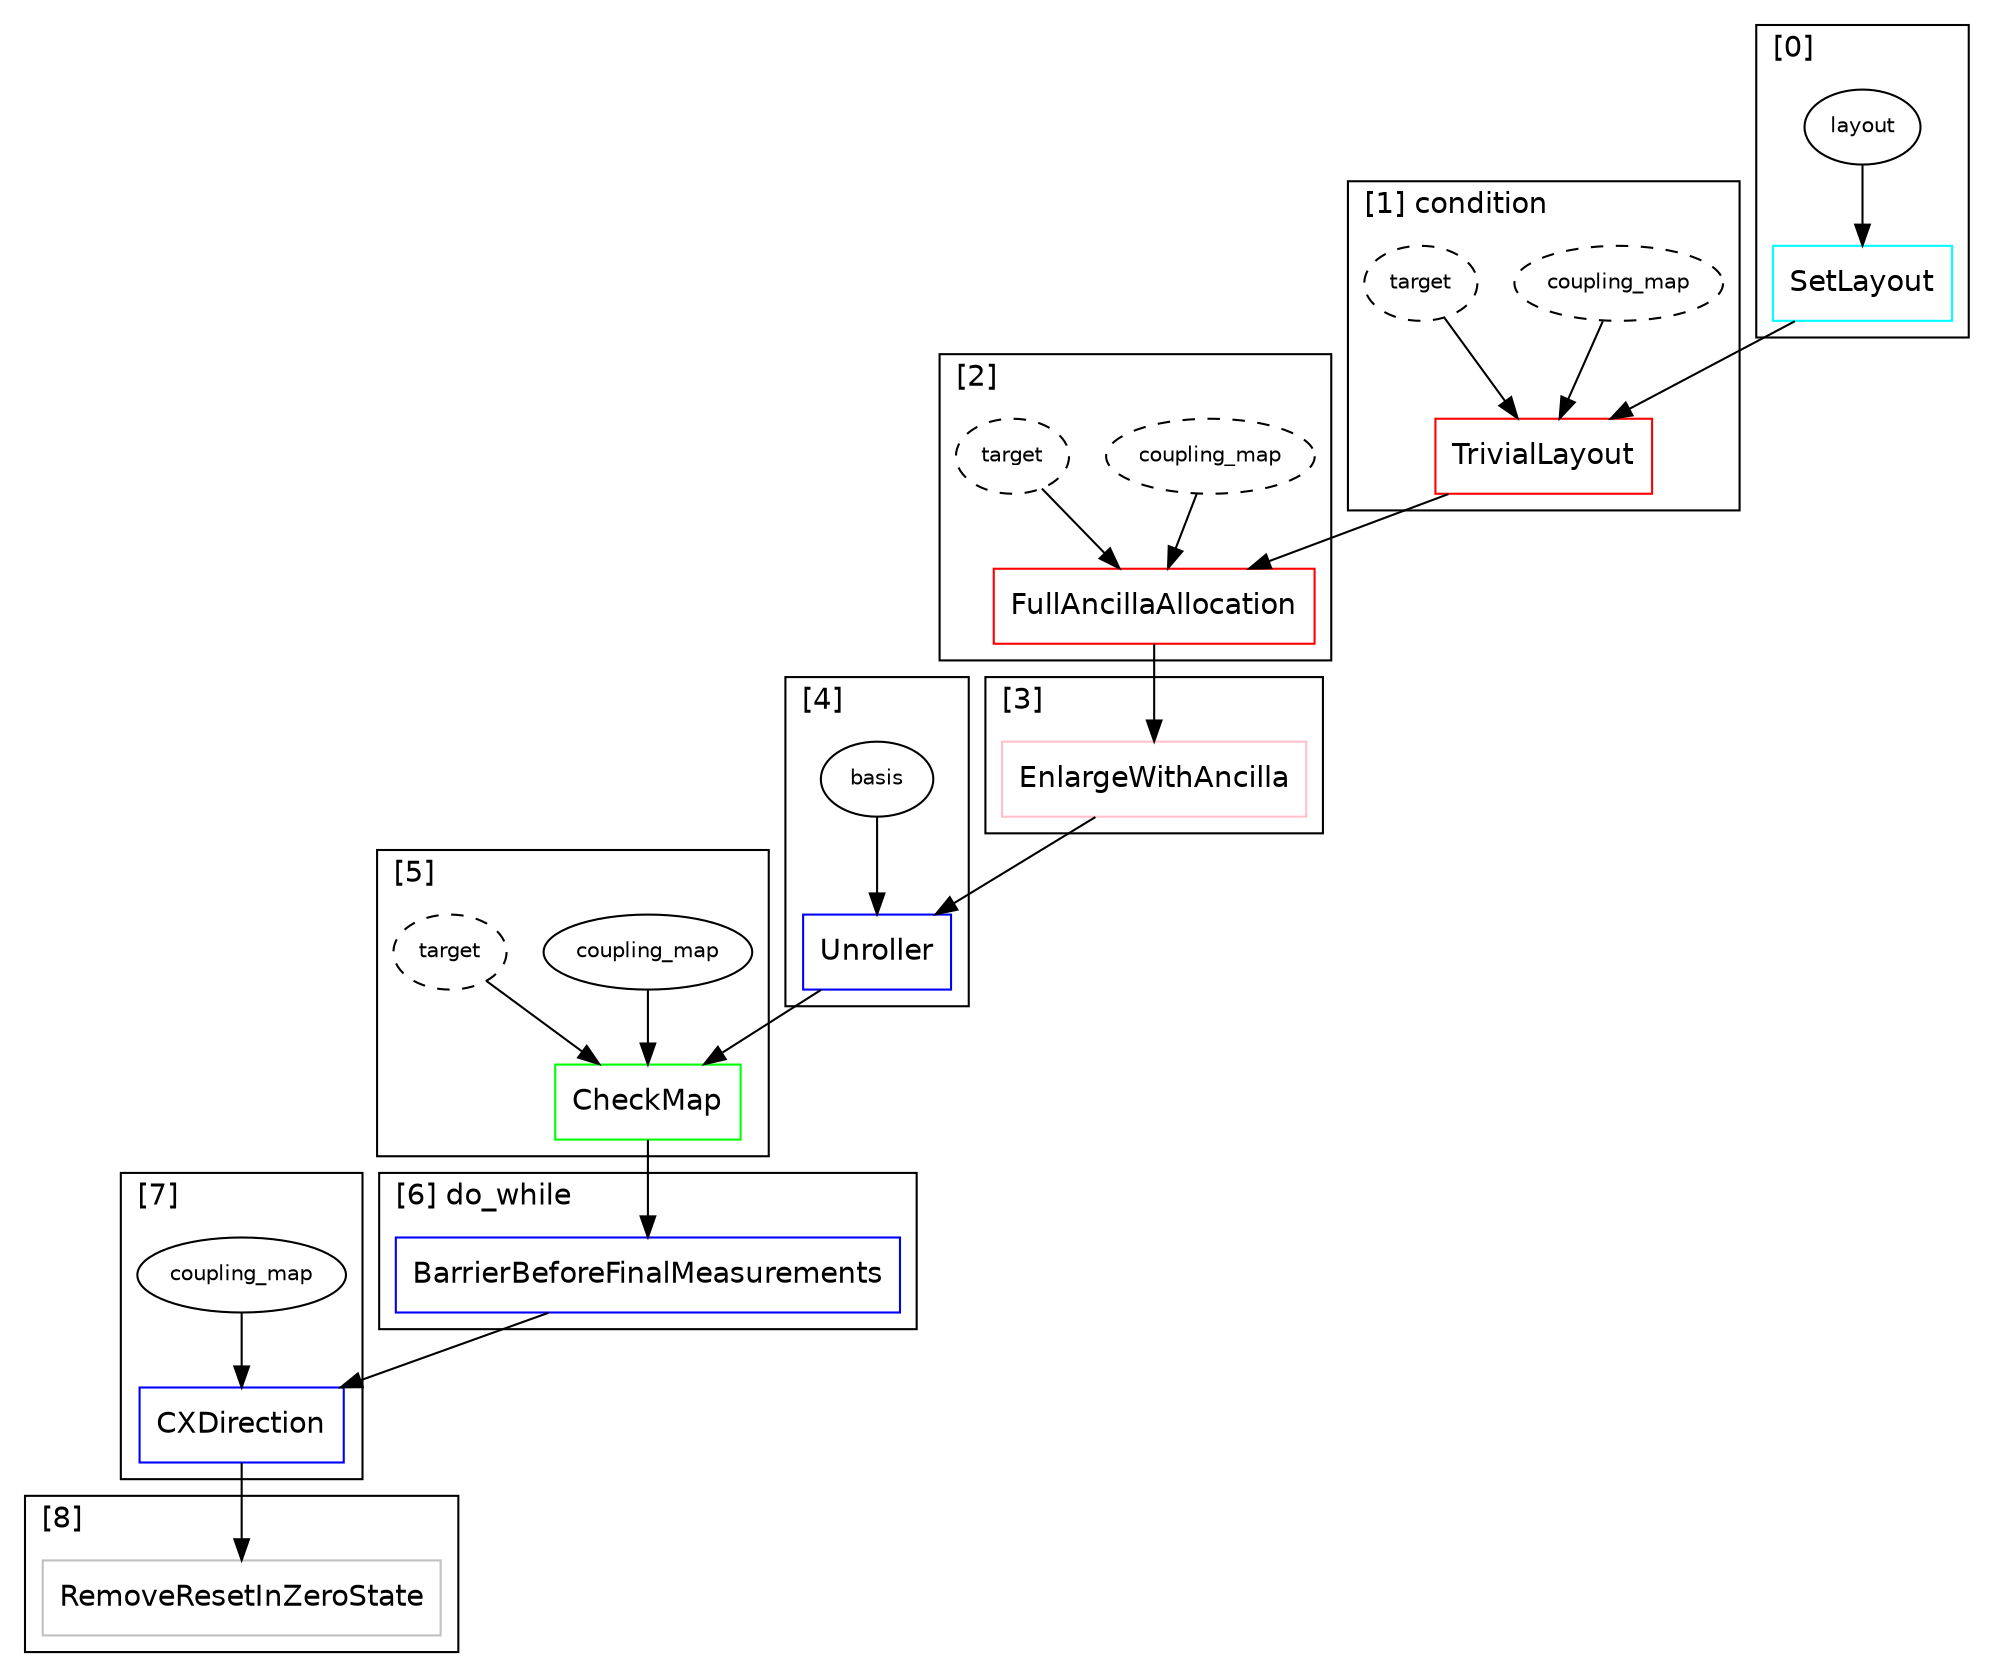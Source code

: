 digraph G {
subgraph cluster_0 {
fontname=helvetica;
label="[0] ";
labeljust=l;
1 [color=cyan, fontname=helvetica, label=SetLayout, shape=rectangle];
2 [color=black, fontname=helvetica, fontsize=10, label=layout, shape=ellipse, style=solid];
2 -> 1;
}

subgraph cluster_3 {
fontname=helvetica;
label="[1] condition";
labeljust=l;
4 [color=red, fontname=helvetica, label=TrivialLayout, shape=rectangle];
5 [color=black, fontname=helvetica, fontsize=10, label=coupling_map, shape=ellipse, style=dashed];
5 -> 4;
6 [color=black, fontname=helvetica, fontsize=10, label=target, shape=ellipse, style=dashed];
6 -> 4;
1 -> 4;
}

subgraph cluster_7 {
fontname=helvetica;
label="[2] ";
labeljust=l;
8 [color=red, fontname=helvetica, label=FullAncillaAllocation, shape=rectangle];
9 [color=black, fontname=helvetica, fontsize=10, label=coupling_map, shape=ellipse, style=dashed];
9 -> 8;
10 [color=black, fontname=helvetica, fontsize=10, label=target, shape=ellipse, style=dashed];
10 -> 8;
4 -> 8;
}

subgraph cluster_11 {
fontname=helvetica;
label="[3] ";
labeljust=l;
12 [color=pink, fontname=helvetica, label=EnlargeWithAncilla, shape=rectangle];
8 -> 12;
}

subgraph cluster_13 {
fontname=helvetica;
label="[4] ";
labeljust=l;
14 [color=blue, fontname=helvetica, label=Unroller, shape=rectangle];
15 [color=black, fontname=helvetica, fontsize=10, label=basis, shape=ellipse, style=solid];
15 -> 14;
12 -> 14;
}

subgraph cluster_16 {
fontname=helvetica;
label="[5] ";
labeljust=l;
17 [color=green, fontname=helvetica, label=CheckMap, shape=rectangle];
18 [color=black, fontname=helvetica, fontsize=10, label=coupling_map, shape=ellipse, style=solid];
18 -> 17;
19 [color=black, fontname=helvetica, fontsize=10, label=target, shape=ellipse, style=dashed];
19 -> 17;
14 -> 17;
}

subgraph cluster_20 {
fontname=helvetica;
label="[6] do_while";
labeljust=l;
21 [color=blue, fontname=helvetica, label=BarrierBeforeFinalMeasurements, shape=rectangle];
17 -> 21;
}

subgraph cluster_22 {
fontname=helvetica;
label="[7] ";
labeljust=l;
23 [color=blue, fontname=helvetica, label=CXDirection, shape=rectangle];
24 [color=black, fontname=helvetica, fontsize=10, label=coupling_map, shape=ellipse, style=solid];
24 -> 23;
21 -> 23;
}

subgraph cluster_25 {
fontname=helvetica;
label="[8] ";
labeljust=l;
26 [color=grey, fontname=helvetica, label=RemoveResetInZeroState, shape=rectangle];
23 -> 26;
}

}
